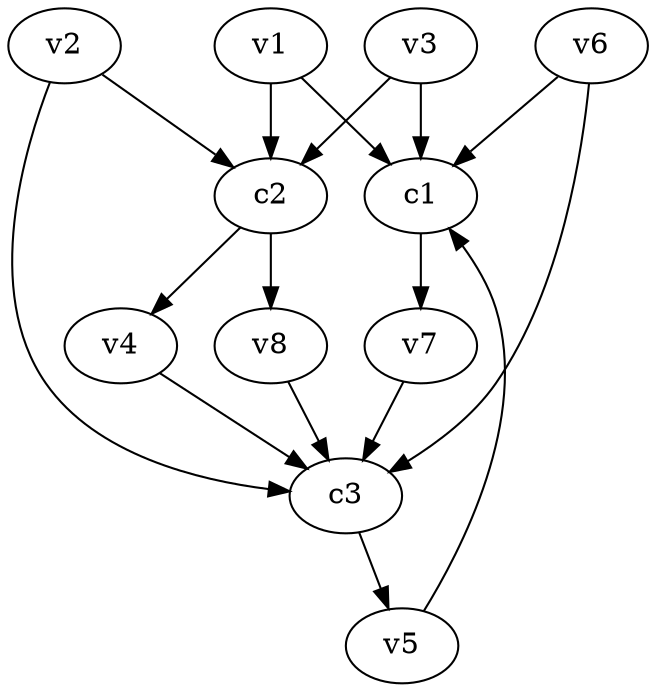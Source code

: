 strict digraph  {
c1;
c2;
c3;
v1;
v2;
v3;
v4;
v5;
v6;
v7;
v8;
c1 -> v7  [weight=1];
c2 -> v4  [weight=1];
c2 -> v8  [weight=1];
c3 -> v5  [weight=1];
v1 -> c1  [weight=1];
v1 -> c2  [weight=1];
v2 -> c2  [weight=1];
v2 -> c3  [weight=1];
v3 -> c1  [weight=1];
v3 -> c2  [weight=1];
v4 -> c3  [weight=1];
v5 -> c1  [weight=1];
v6 -> c3  [weight=1];
v6 -> c1  [weight=1];
v7 -> c3  [weight=1];
v8 -> c3  [weight=1];
}
